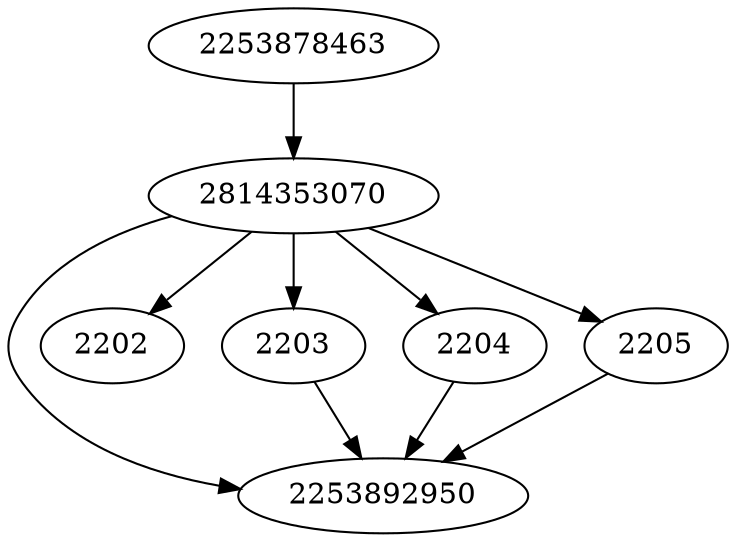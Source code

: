 strict digraph  {
2814353070;
2253892950;
2202;
2203;
2204;
2205;
2253878463;
2814353070 -> 2202;
2814353070 -> 2253892950;
2814353070 -> 2203;
2814353070 -> 2204;
2814353070 -> 2205;
2203 -> 2253892950;
2204 -> 2253892950;
2205 -> 2253892950;
2253878463 -> 2814353070;
}
